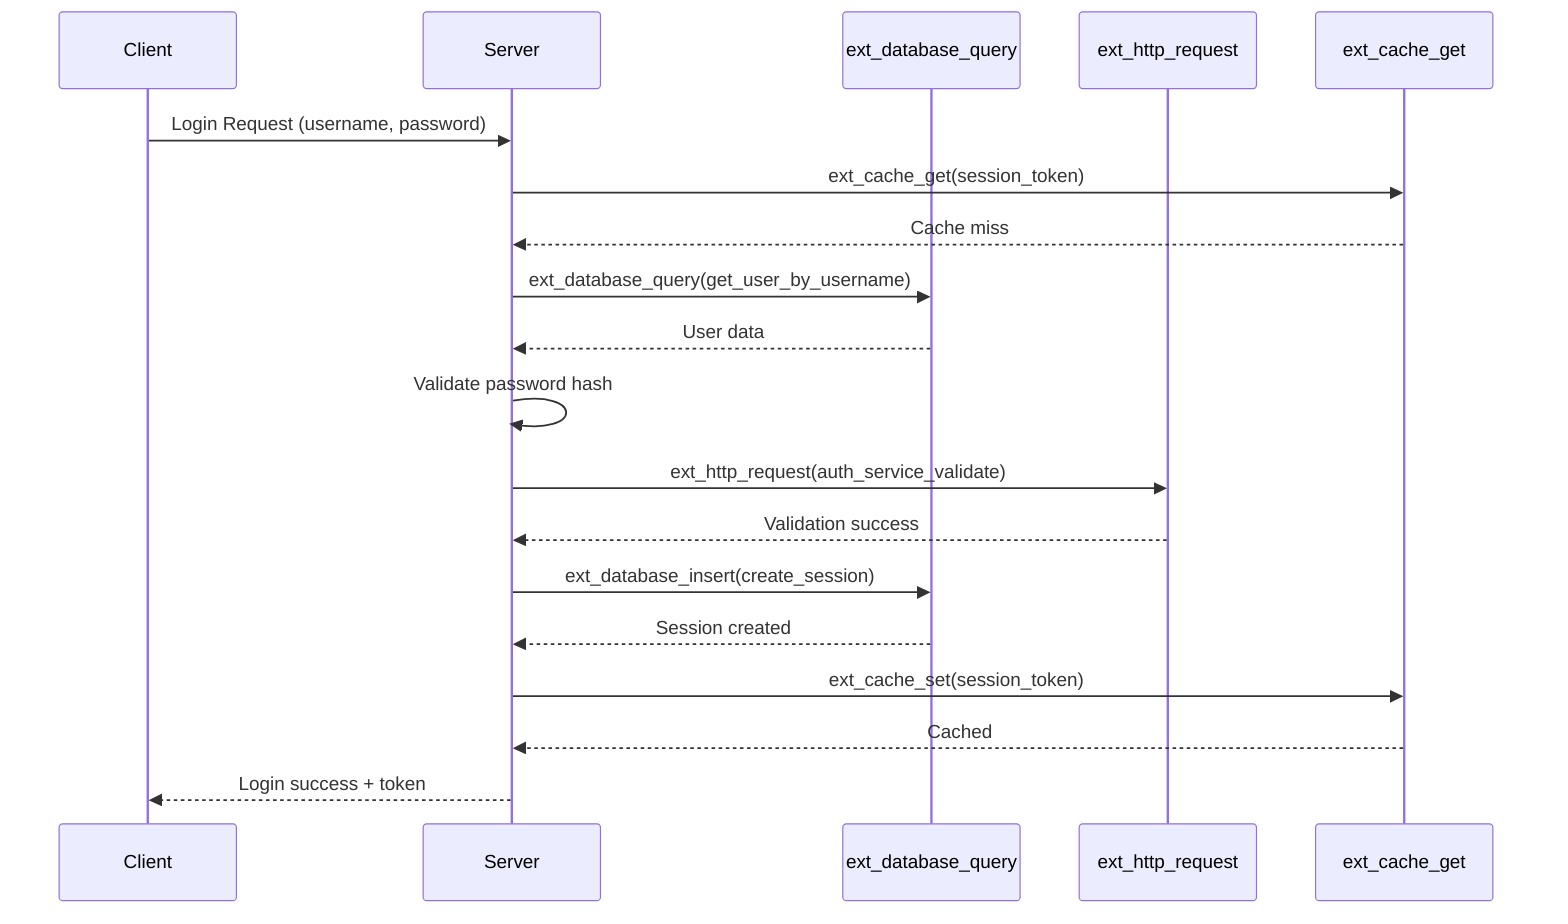 sequenceDiagram
    participant Client
    participant Server
    participant ExtDB as ext_database_query
    participant ExtHTTP as ext_http_request
    participant ExtCache as ext_cache_get
    
    Client->>Server: Login Request (username, password)
    
    Server->>ExtCache: ext_cache_get(session_token)
    ExtCache-->>Server: Cache miss
    
    Server->>ExtDB: ext_database_query(get_user_by_username)
    ExtDB-->>Server: User data
    
    Server->>Server: Validate password hash
    
    Server->>ExtHTTP: ext_http_request(auth_service_validate)
    ExtHTTP-->>Server: Validation success
    
    Server->>ExtDB: ext_database_insert(create_session)
    ExtDB-->>Server: Session created
    
    Server->>ExtCache: ext_cache_set(session_token)
    ExtCache-->>Server: Cached
    
    Server-->>Client: Login success + token